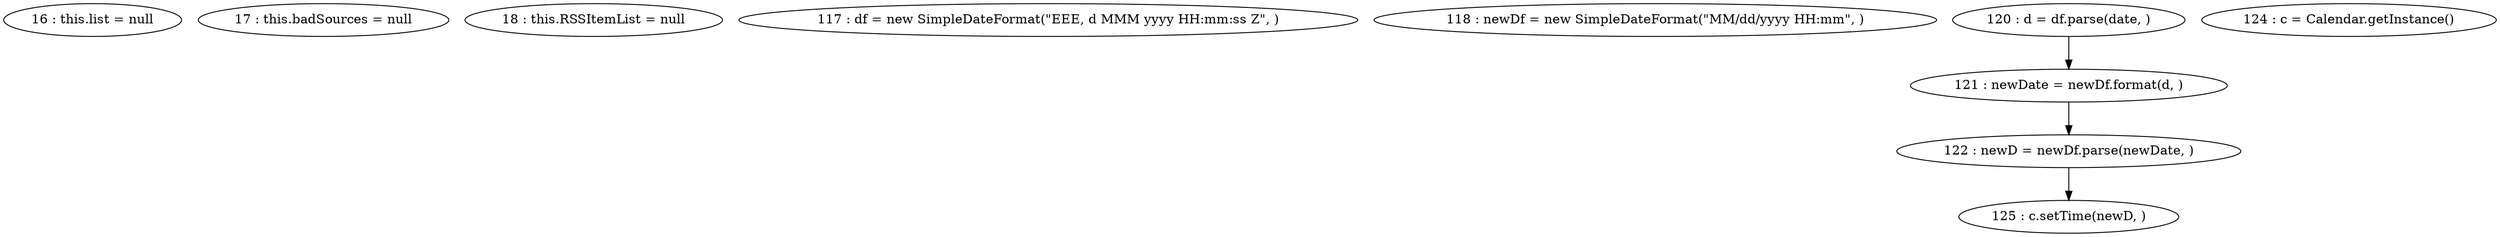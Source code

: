 digraph G {
"16 : this.list = null"
"17 : this.badSources = null"
"18 : this.RSSItemList = null"
"117 : df = new SimpleDateFormat(\"EEE, d MMM yyyy HH:mm:ss Z\", )"
"118 : newDf = new SimpleDateFormat(\"MM/dd/yyyy HH:mm\", )"
"120 : d = df.parse(date, )"
"120 : d = df.parse(date, )" -> "121 : newDate = newDf.format(d, )"
"121 : newDate = newDf.format(d, )"
"121 : newDate = newDf.format(d, )" -> "122 : newD = newDf.parse(newDate, )"
"122 : newD = newDf.parse(newDate, )"
"122 : newD = newDf.parse(newDate, )" -> "125 : c.setTime(newD, )"
"124 : c = Calendar.getInstance()"
"125 : c.setTime(newD, )"
}